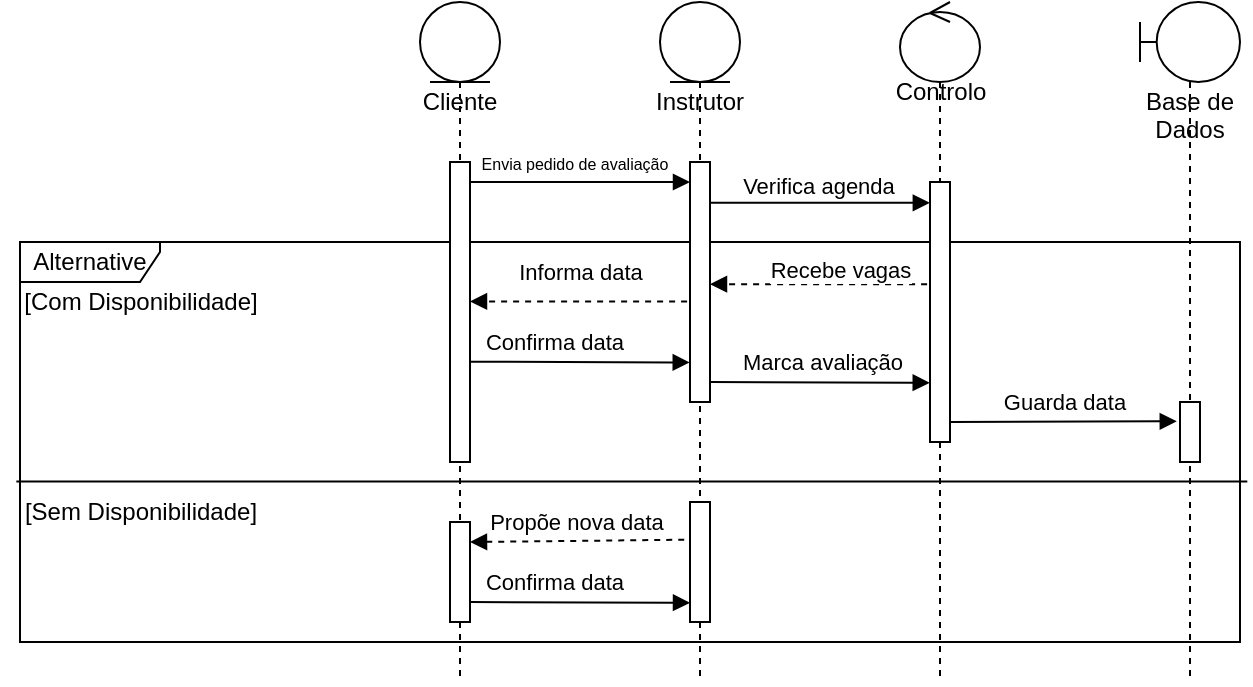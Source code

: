 <mxfile version="20.3.0" type="device"><diagram id="kgpKYQtTHZ0yAKxKKP6v" name="Page-1"><mxGraphModel dx="1943" dy="675" grid="1" gridSize="10" guides="1" tooltips="1" connect="1" arrows="1" fold="1" page="1" pageScale="1" pageWidth="850" pageHeight="1100" math="0" shadow="0"><root><mxCell id="0"/><mxCell id="1" parent="0"/><mxCell id="9ge9g5fZ0ZpYxJGixQeU-17" value="Alternative" style="shape=umlFrame;whiteSpace=wrap;html=1;rounded=0;width=70;height=20;" parent="1" vertex="1"><mxGeometry x="-160" y="200" width="610" height="200" as="geometry"/></mxCell><mxCell id="9ge9g5fZ0ZpYxJGixQeU-1" value="Instrutor" style="shape=umlLifeline;participant=umlEntity;perimeter=lifelinePerimeter;whiteSpace=wrap;html=1;container=0;collapsible=0;recursiveResize=0;verticalAlign=top;spacingTop=36;outlineConnect=0;" parent="1" vertex="1"><mxGeometry x="160" y="80" width="40" height="340" as="geometry"/></mxCell><mxCell id="9ge9g5fZ0ZpYxJGixQeU-3" value="Base de Dados" style="shape=umlLifeline;participant=umlBoundary;perimeter=lifelinePerimeter;whiteSpace=wrap;html=1;container=0;collapsible=0;recursiveResize=0;verticalAlign=top;spacingTop=36;outlineConnect=0;" parent="1" vertex="1"><mxGeometry x="400" y="80" width="50" height="340" as="geometry"/></mxCell><mxCell id="9ge9g5fZ0ZpYxJGixQeU-5" value="Cliente&lt;br&gt;" style="shape=umlLifeline;participant=umlEntity;perimeter=lifelinePerimeter;whiteSpace=wrap;html=1;container=0;collapsible=0;recursiveResize=0;verticalAlign=top;spacingTop=36;outlineConnect=0;" parent="1" vertex="1"><mxGeometry x="40" y="80" width="40" height="340" as="geometry"/></mxCell><mxCell id="9ge9g5fZ0ZpYxJGixQeU-7" style="rounded=0;orthogonalLoop=1;jettySize=auto;html=1;endArrow=block;endFill=1;" parent="1" source="9ge9g5fZ0ZpYxJGixQeU-6" target="9ge9g5fZ0ZpYxJGixQeU-2" edge="1"><mxGeometry relative="1" as="geometry"><Array as="points"><mxPoint x="110" y="170"/></Array><mxPoint x="180" y="170" as="targetPoint"/></mxGeometry></mxCell><mxCell id="9ge9g5fZ0ZpYxJGixQeU-8" value="&lt;font style=&quot;font-size: 8px;&quot;&gt;Envia pedido de avaliação&lt;/font&gt;" style="edgeLabel;html=1;align=center;verticalAlign=middle;resizable=0;points=[];" parent="9ge9g5fZ0ZpYxJGixQeU-7" vertex="1" connectable="0"><mxGeometry x="-0.06" relative="1" as="geometry"><mxPoint y="-10" as="offset"/></mxGeometry></mxCell><mxCell id="9ge9g5fZ0ZpYxJGixQeU-9" style="orthogonalLoop=1;jettySize=auto;html=1;endArrow=block;endFill=1;rounded=0;entryX=-0.008;entryY=0.08;entryDx=0;entryDy=0;entryPerimeter=0;exitX=0.994;exitY=0.17;exitDx=0;exitDy=0;exitPerimeter=0;" parent="1" source="9ge9g5fZ0ZpYxJGixQeU-2" target="9ge9g5fZ0ZpYxJGixQeU-15" edge="1"><mxGeometry relative="1" as="geometry"><mxPoint x="190" y="170" as="sourcePoint"/><mxPoint x="420" y="180" as="targetPoint"/></mxGeometry></mxCell><mxCell id="9ge9g5fZ0ZpYxJGixQeU-10" value="Verifica agenda" style="edgeLabel;html=1;align=center;verticalAlign=middle;resizable=0;points=[];" parent="9ge9g5fZ0ZpYxJGixQeU-9" vertex="1" connectable="0"><mxGeometry x="-0.387" y="1" relative="1" as="geometry"><mxPoint x="20" y="-8" as="offset"/></mxGeometry></mxCell><mxCell id="9ge9g5fZ0ZpYxJGixQeU-11" value="" style="ellipse;shape=umlControl;whiteSpace=wrap;html=1;rounded=0;" parent="1" vertex="1"><mxGeometry x="280" y="80" width="40" height="40" as="geometry"/></mxCell><mxCell id="9ge9g5fZ0ZpYxJGixQeU-12" value="Controlo" style="text;html=1;align=center;verticalAlign=middle;resizable=0;points=[];autosize=1;strokeColor=none;fillColor=none;" parent="1" vertex="1"><mxGeometry x="265" y="110" width="70" height="30" as="geometry"/></mxCell><mxCell id="9ge9g5fZ0ZpYxJGixQeU-16" value="" style="edgeStyle=none;rounded=0;orthogonalLoop=1;jettySize=auto;html=1;dashed=1;endArrow=none;endFill=0;" parent="1" source="9ge9g5fZ0ZpYxJGixQeU-11" edge="1"><mxGeometry relative="1" as="geometry"><mxPoint x="300" y="420" as="targetPoint"/><mxPoint x="300" y="120" as="sourcePoint"/><Array as="points"/></mxGeometry></mxCell><mxCell id="9ge9g5fZ0ZpYxJGixQeU-18" value="[Com Disponibilidade]" style="text;html=1;align=center;verticalAlign=middle;resizable=0;points=[];autosize=1;strokeColor=none;fillColor=none;" parent="1" vertex="1"><mxGeometry x="-170" y="215" width="140" height="30" as="geometry"/></mxCell><mxCell id="9ge9g5fZ0ZpYxJGixQeU-19" value="[Sem Disponibilidade]" style="text;html=1;align=center;verticalAlign=middle;resizable=0;points=[];autosize=1;strokeColor=none;fillColor=none;" parent="1" vertex="1"><mxGeometry x="-170" y="320" width="140" height="30" as="geometry"/></mxCell><mxCell id="9ge9g5fZ0ZpYxJGixQeU-20" value="" style="endArrow=none;html=1;rounded=0;endSize=8;startSize=8;sourcePerimeterSpacing=0;targetPerimeterSpacing=0;endFill=0;entryX=1.006;entryY=0.599;entryDx=0;entryDy=0;entryPerimeter=0;exitX=-0.003;exitY=0.599;exitDx=0;exitDy=0;exitPerimeter=0;" parent="1" source="9ge9g5fZ0ZpYxJGixQeU-17" target="9ge9g5fZ0ZpYxJGixQeU-17" edge="1"><mxGeometry width="100" relative="1" as="geometry"><mxPoint x="-40" y="310" as="sourcePoint"/><mxPoint x="490.49" y="502" as="targetPoint"/></mxGeometry></mxCell><mxCell id="9ge9g5fZ0ZpYxJGixQeU-21" style="rounded=0;orthogonalLoop=1;jettySize=auto;html=1;entryX=0.968;entryY=0.735;entryDx=0;entryDy=0;entryPerimeter=0;endArrow=none;endFill=0;startArrow=block;startFill=1;exitX=-0.045;exitY=0.922;exitDx=0;exitDy=0;exitPerimeter=0;" parent="1" edge="1"><mxGeometry relative="1" as="geometry"><mxPoint x="174.87" y="260.24" as="sourcePoint"/><mxPoint x="65.0" y="259.85" as="targetPoint"/></mxGeometry></mxCell><mxCell id="9ge9g5fZ0ZpYxJGixQeU-22" value="Confirma data" style="edgeLabel;html=1;align=center;verticalAlign=middle;resizable=0;points=[];" parent="9ge9g5fZ0ZpYxJGixQeU-21" vertex="1" connectable="0"><mxGeometry x="0.213" relative="1" as="geometry"><mxPoint x="-2" y="-10" as="offset"/></mxGeometry></mxCell><mxCell id="9ge9g5fZ0ZpYxJGixQeU-15" value="" style="html=1;points=[];perimeter=orthogonalPerimeter;" parent="1" vertex="1"><mxGeometry x="295" y="170" width="10" height="130" as="geometry"/></mxCell><mxCell id="fMVZ3WCLzBL_z3DBtjHG-3" style="rounded=0;orthogonalLoop=1;jettySize=auto;html=1;endArrow=none;endFill=0;startArrow=block;startFill=1;dashed=1;entryX=0;entryY=0.314;entryDx=0;entryDy=0;entryPerimeter=0;" edge="1" parent="1" target="fMVZ3WCLzBL_z3DBtjHG-16"><mxGeometry relative="1" as="geometry"><mxPoint x="65.0" y="350.0" as="sourcePoint"/><mxPoint x="170" y="350" as="targetPoint"/></mxGeometry></mxCell><mxCell id="fMVZ3WCLzBL_z3DBtjHG-4" value="Propõe nova data" style="edgeLabel;html=1;align=center;verticalAlign=middle;resizable=0;points=[];" vertex="1" connectable="0" parent="fMVZ3WCLzBL_z3DBtjHG-3"><mxGeometry x="0.213" relative="1" as="geometry"><mxPoint x="-14" y="-10" as="offset"/></mxGeometry></mxCell><mxCell id="fMVZ3WCLzBL_z3DBtjHG-6" style="orthogonalLoop=1;jettySize=auto;html=1;endArrow=block;endFill=1;rounded=0;exitX=-0.145;exitY=0.393;exitDx=0;exitDy=0;exitPerimeter=0;dashed=1;" edge="1" parent="1" source="9ge9g5fZ0ZpYxJGixQeU-15" target="9ge9g5fZ0ZpYxJGixQeU-2"><mxGeometry relative="1" as="geometry"><mxPoint x="195.02" y="235.4" as="sourcePoint"/><mxPoint x="180" y="217" as="targetPoint"/></mxGeometry></mxCell><mxCell id="fMVZ3WCLzBL_z3DBtjHG-7" value="Recebe vagas" style="edgeLabel;html=1;align=center;verticalAlign=middle;resizable=0;points=[];" vertex="1" connectable="0" parent="fMVZ3WCLzBL_z3DBtjHG-6"><mxGeometry x="-0.387" y="1" relative="1" as="geometry"><mxPoint x="-10" y="-8" as="offset"/></mxGeometry></mxCell><mxCell id="fMVZ3WCLzBL_z3DBtjHG-8" style="orthogonalLoop=1;jettySize=auto;html=1;endArrow=block;endFill=1;rounded=0;exitX=-0.145;exitY=0.393;exitDx=0;exitDy=0;exitPerimeter=0;dashed=1;" edge="1" parent="1"><mxGeometry relative="1" as="geometry"><mxPoint x="173.55" y="229.7" as="sourcePoint"/><mxPoint x="65.0" y="229.7" as="targetPoint"/></mxGeometry></mxCell><mxCell id="fMVZ3WCLzBL_z3DBtjHG-9" value="Informa data" style="edgeLabel;html=1;align=center;verticalAlign=middle;resizable=0;points=[];" vertex="1" connectable="0" parent="fMVZ3WCLzBL_z3DBtjHG-8"><mxGeometry x="-0.387" y="1" relative="1" as="geometry"><mxPoint x="-20" y="-16" as="offset"/></mxGeometry></mxCell><mxCell id="fMVZ3WCLzBL_z3DBtjHG-10" style="rounded=0;orthogonalLoop=1;jettySize=auto;html=1;entryX=0.968;entryY=0.735;entryDx=0;entryDy=0;entryPerimeter=0;endArrow=none;endFill=0;startArrow=block;startFill=1;exitX=-0.045;exitY=0.922;exitDx=0;exitDy=0;exitPerimeter=0;" edge="1" parent="1"><mxGeometry relative="1" as="geometry"><mxPoint x="294.87" y="270.39" as="sourcePoint"/><mxPoint x="185.0" y="270" as="targetPoint"/></mxGeometry></mxCell><mxCell id="fMVZ3WCLzBL_z3DBtjHG-11" value="Marca avaliação" style="edgeLabel;html=1;align=center;verticalAlign=middle;resizable=0;points=[];" vertex="1" connectable="0" parent="fMVZ3WCLzBL_z3DBtjHG-10"><mxGeometry x="0.213" relative="1" as="geometry"><mxPoint x="12" y="-10" as="offset"/></mxGeometry></mxCell><mxCell id="fMVZ3WCLzBL_z3DBtjHG-12" style="rounded=0;orthogonalLoop=1;jettySize=auto;html=1;entryX=0.968;entryY=0.735;entryDx=0;entryDy=0;entryPerimeter=0;endArrow=none;endFill=0;startArrow=block;startFill=1;exitX=-0.161;exitY=0.321;exitDx=0;exitDy=0;exitPerimeter=0;" edge="1" parent="1" source="9ge9g5fZ0ZpYxJGixQeU-4"><mxGeometry relative="1" as="geometry"><mxPoint x="414.87" y="290.39" as="sourcePoint"/><mxPoint x="305" y="290" as="targetPoint"/></mxGeometry></mxCell><mxCell id="fMVZ3WCLzBL_z3DBtjHG-13" value="Guarda data" style="edgeLabel;html=1;align=center;verticalAlign=middle;resizable=0;points=[];" vertex="1" connectable="0" parent="fMVZ3WCLzBL_z3DBtjHG-12"><mxGeometry x="0.213" relative="1" as="geometry"><mxPoint x="12" y="-10" as="offset"/></mxGeometry></mxCell><mxCell id="fMVZ3WCLzBL_z3DBtjHG-14" style="rounded=0;orthogonalLoop=1;jettySize=auto;html=1;entryX=0.968;entryY=0.735;entryDx=0;entryDy=0;entryPerimeter=0;endArrow=none;endFill=0;startArrow=block;startFill=1;exitX=-0.045;exitY=0.922;exitDx=0;exitDy=0;exitPerimeter=0;" edge="1" parent="1"><mxGeometry relative="1" as="geometry"><mxPoint x="175.0" y="380.39" as="sourcePoint"/><mxPoint x="65.13" y="380" as="targetPoint"/></mxGeometry></mxCell><mxCell id="fMVZ3WCLzBL_z3DBtjHG-15" value="Confirma data" style="edgeLabel;html=1;align=center;verticalAlign=middle;resizable=0;points=[];" vertex="1" connectable="0" parent="fMVZ3WCLzBL_z3DBtjHG-14"><mxGeometry x="0.213" relative="1" as="geometry"><mxPoint x="-2" y="-10" as="offset"/></mxGeometry></mxCell><mxCell id="9ge9g5fZ0ZpYxJGixQeU-6" value="" style="html=1;points=[];perimeter=orthogonalPerimeter;" parent="1" vertex="1"><mxGeometry x="55" y="160" width="10" height="150" as="geometry"/></mxCell><mxCell id="fMVZ3WCLzBL_z3DBtjHG-2" value="" style="html=1;points=[];perimeter=orthogonalPerimeter;" vertex="1" parent="1"><mxGeometry x="55" y="340" width="10" height="50" as="geometry"/></mxCell><mxCell id="9ge9g5fZ0ZpYxJGixQeU-2" value="" style="html=1;points=[];perimeter=orthogonalPerimeter;" parent="1" vertex="1"><mxGeometry x="175" y="160" width="10" height="120" as="geometry"/></mxCell><mxCell id="fMVZ3WCLzBL_z3DBtjHG-16" value="" style="html=1;points=[];perimeter=orthogonalPerimeter;" vertex="1" parent="1"><mxGeometry x="175" y="330" width="10" height="60" as="geometry"/></mxCell><mxCell id="9ge9g5fZ0ZpYxJGixQeU-4" value="" style="html=1;points=[];perimeter=orthogonalPerimeter;" parent="1" vertex="1"><mxGeometry x="420" y="280" width="10" height="30" as="geometry"/></mxCell></root></mxGraphModel></diagram></mxfile>